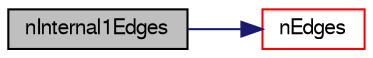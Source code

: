 digraph "nInternal1Edges"
{
  bgcolor="transparent";
  edge [fontname="FreeSans",fontsize="10",labelfontname="FreeSans",labelfontsize="10"];
  node [fontname="FreeSans",fontsize="10",shape=record];
  rankdir="LR";
  Node24384 [label="nInternal1Edges",height=0.2,width=0.4,color="black", fillcolor="grey75", style="filled", fontcolor="black"];
  Node24384 -> Node24385 [color="midnightblue",fontsize="10",style="solid",fontname="FreeSans"];
  Node24385 [label="nEdges",height=0.2,width=0.4,color="red",URL="$a27530.html#a086513bcff1a3f1684e1a3879dd90deb"];
}
